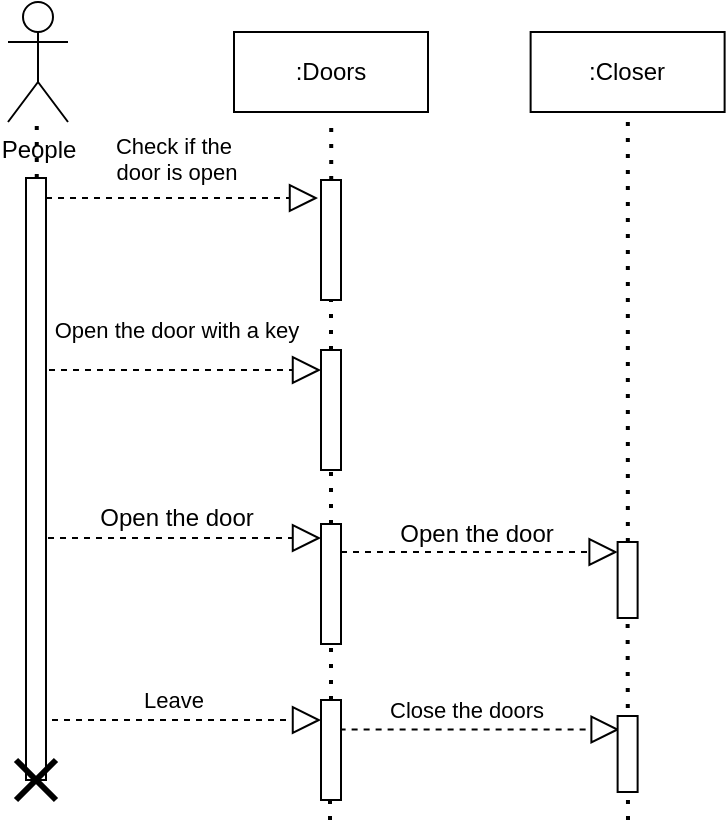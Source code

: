 <mxfile version="28.2.5">
  <diagram name="Сторінка-1" id="CaTmQQ8xhZLkYforlnvI">
    <mxGraphModel dx="601" dy="303" grid="1" gridSize="10" guides="1" tooltips="1" connect="1" arrows="1" fold="1" page="1" pageScale="1" pageWidth="827" pageHeight="1169" math="0" shadow="0">
      <root>
        <mxCell id="0" />
        <mxCell id="1" parent="0" />
        <mxCell id="Af8bjP7bX9r5NKepSkIC-50" value="" style="endArrow=block;dashed=1;endFill=0;endSize=12;html=1;rounded=0;" parent="1" edge="1">
          <mxGeometry width="160" relative="1" as="geometry">
            <mxPoint x="351.81" y="494.75" as="sourcePoint" />
            <mxPoint x="491.81" y="494.75" as="targetPoint" />
          </mxGeometry>
        </mxCell>
        <mxCell id="Af8bjP7bX9r5NKepSkIC-10" value="" style="endArrow=none;dashed=1;html=1;dashPattern=1 3;strokeWidth=2;rounded=0;" parent="1" source="Af8bjP7bX9r5NKepSkIC-2" edge="1">
          <mxGeometry width="50" height="50" relative="1" as="geometry">
            <mxPoint x="200" y="600" as="sourcePoint" />
            <mxPoint x="200.38" y="190" as="targetPoint" />
          </mxGeometry>
        </mxCell>
        <mxCell id="Af8bjP7bX9r5NKepSkIC-1" value="People" style="shape=umlActor;verticalLabelPosition=bottom;verticalAlign=top;html=1;" parent="1" vertex="1">
          <mxGeometry x="186" y="131" width="30" height="60" as="geometry" />
        </mxCell>
        <mxCell id="Af8bjP7bX9r5NKepSkIC-11" value=":Closer" style="rounded=0;whiteSpace=wrap;html=1;" parent="1" vertex="1">
          <mxGeometry x="447.31" y="146" width="97" height="40" as="geometry" />
        </mxCell>
        <mxCell id="Af8bjP7bX9r5NKepSkIC-12" value=":Doors" style="rounded=0;whiteSpace=wrap;html=1;" parent="1" vertex="1">
          <mxGeometry x="299" y="146" width="97" height="40" as="geometry" />
        </mxCell>
        <mxCell id="Af8bjP7bX9r5NKepSkIC-13" value="" style="endArrow=none;dashed=1;html=1;dashPattern=1 3;strokeWidth=2;rounded=0;" parent="1" source="Af8bjP7bX9r5NKepSkIC-3" edge="1">
          <mxGeometry width="50" height="50" relative="1" as="geometry">
            <mxPoint x="347.23" y="601" as="sourcePoint" />
            <mxPoint x="347.61" y="191" as="targetPoint" />
          </mxGeometry>
        </mxCell>
        <mxCell id="Af8bjP7bX9r5NKepSkIC-14" value="" style="endArrow=none;dashed=1;html=1;dashPattern=1 3;strokeWidth=2;rounded=0;" parent="1" source="Af8bjP7bX9r5NKepSkIC-27" edge="1">
          <mxGeometry width="50" height="50" relative="1" as="geometry">
            <mxPoint x="495.54" y="599" as="sourcePoint" />
            <mxPoint x="495.92" y="189" as="targetPoint" />
          </mxGeometry>
        </mxCell>
        <mxCell id="Af8bjP7bX9r5NKepSkIC-16" value="" style="endArrow=none;dashed=1;html=1;dashPattern=1 3;strokeWidth=2;rounded=0;" parent="1" source="Af8bjP7bX9r5NKepSkIC-19" target="Af8bjP7bX9r5NKepSkIC-3" edge="1">
          <mxGeometry width="50" height="50" relative="1" as="geometry">
            <mxPoint x="347.23" y="601" as="sourcePoint" />
            <mxPoint x="347.61" y="191" as="targetPoint" />
          </mxGeometry>
        </mxCell>
        <mxCell id="Af8bjP7bX9r5NKepSkIC-3" value="" style="html=1;points=[[0,0,0,0,5],[0,1,0,0,-5],[1,0,0,0,5],[1,1,0,0,-5]];perimeter=orthogonalPerimeter;outlineConnect=0;targetShapes=umlLifeline;portConstraint=eastwest;newEdgeStyle={&quot;curved&quot;:0,&quot;rounded&quot;:0};" parent="1" vertex="1">
          <mxGeometry x="342.5" y="220" width="10" height="60" as="geometry" />
        </mxCell>
        <mxCell id="Af8bjP7bX9r5NKepSkIC-17" value="" style="endArrow=none;dashed=1;html=1;dashPattern=1 3;strokeWidth=2;rounded=0;exitX=0.529;exitY=0.586;exitDx=0;exitDy=0;exitPerimeter=0;" parent="1" source="Af8bjP7bX9r5NKepSkIC-48" target="Af8bjP7bX9r5NKepSkIC-2" edge="1">
          <mxGeometry width="50" height="50" relative="1" as="geometry">
            <mxPoint x="200" y="530" as="sourcePoint" />
            <mxPoint x="200.38" y="190" as="targetPoint" />
          </mxGeometry>
        </mxCell>
        <mxCell id="Af8bjP7bX9r5NKepSkIC-2" value="" style="html=1;points=[[0,0,0,0,5],[0,1,0,0,-5],[1,0,0,0,5],[1,1,0,0,-5]];perimeter=orthogonalPerimeter;outlineConnect=0;targetShapes=umlLifeline;portConstraint=eastwest;newEdgeStyle={&quot;curved&quot;:0,&quot;rounded&quot;:0};" parent="1" vertex="1">
          <mxGeometry x="195" y="219" width="10" height="301" as="geometry" />
        </mxCell>
        <mxCell id="Af8bjP7bX9r5NKepSkIC-20" value="" style="endArrow=none;dashed=1;html=1;dashPattern=1 3;strokeWidth=2;rounded=0;" parent="1" source="Af8bjP7bX9r5NKepSkIC-24" target="Af8bjP7bX9r5NKepSkIC-19" edge="1">
          <mxGeometry width="50" height="50" relative="1" as="geometry">
            <mxPoint x="347.23" y="601" as="sourcePoint" />
            <mxPoint x="347" y="280" as="targetPoint" />
          </mxGeometry>
        </mxCell>
        <mxCell id="Af8bjP7bX9r5NKepSkIC-19" value="" style="html=1;points=[[0,0,0,0,5],[0,1,0,0,-5],[1,0,0,0,5],[1,1,0,0,-5]];perimeter=orthogonalPerimeter;outlineConnect=0;targetShapes=umlLifeline;portConstraint=eastwest;newEdgeStyle={&quot;curved&quot;:0,&quot;rounded&quot;:0};" parent="1" vertex="1">
          <mxGeometry x="342.5" y="305" width="10" height="60" as="geometry" />
        </mxCell>
        <mxCell id="Af8bjP7bX9r5NKepSkIC-25" value="" style="endArrow=none;dashed=1;html=1;dashPattern=1 3;strokeWidth=2;rounded=0;" parent="1" target="Af8bjP7bX9r5NKepSkIC-24" edge="1">
          <mxGeometry width="50" height="50" relative="1" as="geometry">
            <mxPoint x="347.5" y="480" as="sourcePoint" />
            <mxPoint x="347" y="365" as="targetPoint" />
          </mxGeometry>
        </mxCell>
        <mxCell id="Af8bjP7bX9r5NKepSkIC-24" value="" style="html=1;points=[[0,0,0,0,5],[0,1,0,0,-5],[1,0,0,0,5],[1,1,0,0,-5]];perimeter=orthogonalPerimeter;outlineConnect=0;targetShapes=umlLifeline;portConstraint=eastwest;newEdgeStyle={&quot;curved&quot;:0,&quot;rounded&quot;:0};" parent="1" vertex="1">
          <mxGeometry x="342.5" y="392" width="10" height="60" as="geometry" />
        </mxCell>
        <mxCell id="Af8bjP7bX9r5NKepSkIC-28" value="" style="endArrow=none;dashed=1;html=1;dashPattern=1 3;strokeWidth=2;rounded=0;" parent="1" edge="1">
          <mxGeometry width="50" height="50" relative="1" as="geometry">
            <mxPoint x="496" y="540" as="sourcePoint" />
            <mxPoint x="495.81" y="439.0" as="targetPoint" />
          </mxGeometry>
        </mxCell>
        <mxCell id="Af8bjP7bX9r5NKepSkIC-27" value="" style="html=1;points=[[0,0,0,0,5],[0,1,0,0,-5],[1,0,0,0,5],[1,1,0,0,-5]];perimeter=orthogonalPerimeter;outlineConnect=0;targetShapes=umlLifeline;portConstraint=eastwest;newEdgeStyle={&quot;curved&quot;:0,&quot;rounded&quot;:0};" parent="1" vertex="1">
          <mxGeometry x="490.81" y="401" width="10" height="38" as="geometry" />
        </mxCell>
        <mxCell id="Af8bjP7bX9r5NKepSkIC-35" value="" style="html=1;points=[[0,0,0,0,5],[0,1,0,0,-5],[1,0,0,0,5],[1,1,0,0,-5]];perimeter=orthogonalPerimeter;outlineConnect=0;targetShapes=umlLifeline;portConstraint=eastwest;newEdgeStyle={&quot;curved&quot;:0,&quot;rounded&quot;:0};" parent="1" vertex="1">
          <mxGeometry x="490.81" y="488" width="10" height="38" as="geometry" />
        </mxCell>
        <mxCell id="Af8bjP7bX9r5NKepSkIC-48" value="" style="shape=umlDestroy;whiteSpace=wrap;html=1;strokeWidth=3;targetShapes=umlLifeline;" parent="1" vertex="1">
          <mxGeometry x="190" y="510" width="20" height="20" as="geometry" />
        </mxCell>
        <mxCell id="Af8bjP7bX9r5NKepSkIC-52" value="" style="endArrow=none;dashed=1;html=1;dashPattern=1 3;strokeWidth=2;rounded=0;" parent="1" edge="1">
          <mxGeometry width="50" height="50" relative="1" as="geometry">
            <mxPoint x="347" y="540" as="sourcePoint" />
            <mxPoint x="347" y="520" as="targetPoint" />
          </mxGeometry>
        </mxCell>
        <mxCell id="Af8bjP7bX9r5NKepSkIC-51" value="" style="html=1;points=[[0,0,0,0,5],[0,1,0,0,-5],[1,0,0,0,5],[1,1,0,0,-5]];perimeter=orthogonalPerimeter;outlineConnect=0;targetShapes=umlLifeline;portConstraint=eastwest;newEdgeStyle={&quot;curved&quot;:0,&quot;rounded&quot;:0};" parent="1" vertex="1">
          <mxGeometry x="342.5" y="480" width="10" height="50" as="geometry" />
        </mxCell>
        <mxCell id="Af8bjP7bX9r5NKepSkIC-49" value="" style="endArrow=block;dashed=1;endFill=0;endSize=12;html=1;rounded=0;" parent="1" target="Af8bjP7bX9r5NKepSkIC-51" edge="1">
          <mxGeometry width="160" relative="1" as="geometry">
            <mxPoint x="208" y="490" as="sourcePoint" />
            <mxPoint x="342" y="672" as="targetPoint" />
          </mxGeometry>
        </mxCell>
        <mxCell id="qLW2_i5GgAvVmyDprGEl-1" value="&lt;span style=&quot;color: rgb(0, 0, 0); font-family: Helvetica; font-size: 11px; font-style: normal; font-variant-ligatures: normal; font-variant-caps: normal; font-weight: 400; letter-spacing: normal; orphans: 2; text-align: center; text-indent: 0px; text-transform: none; widows: 2; word-spacing: 0px; -webkit-text-stroke-width: 0px; white-space: nowrap; background-color: rgb(255, 255, 255); text-decoration-thickness: initial; text-decoration-style: initial; text-decoration-color: initial; float: none; display: inline !important;&quot;&gt;Leave&lt;/span&gt;" style="text;whiteSpace=wrap;html=1;" parent="1" vertex="1">
          <mxGeometry x="252" y="466" width="100" height="40" as="geometry" />
        </mxCell>
        <mxCell id="qLW2_i5GgAvVmyDprGEl-2" value="&lt;span style=&quot;color: rgb(0, 0, 0); font-family: Helvetica; font-size: 11px; font-style: normal; font-variant-ligatures: normal; font-variant-caps: normal; font-weight: 400; letter-spacing: normal; orphans: 2; text-align: center; text-indent: 0px; text-transform: none; widows: 2; word-spacing: 0px; -webkit-text-stroke-width: 0px; white-space: nowrap; background-color: rgb(255, 255, 255); text-decoration-thickness: initial; text-decoration-style: initial; text-decoration-color: initial; float: none; display: inline !important;&quot;&gt;Close the doors&lt;/span&gt;" style="text;whiteSpace=wrap;html=1;" parent="1" vertex="1">
          <mxGeometry x="375" y="471" width="100" height="40" as="geometry" />
        </mxCell>
        <mxCell id="SZEoDFJ_tMcmfgRJaTC_-2" value="" style="endArrow=block;dashed=1;endFill=0;endSize=12;html=1;rounded=0;" edge="1" parent="1" target="Af8bjP7bX9r5NKepSkIC-24">
          <mxGeometry width="160" relative="1" as="geometry">
            <mxPoint x="206" y="399" as="sourcePoint" />
            <mxPoint x="340" y="400" as="targetPoint" />
          </mxGeometry>
        </mxCell>
        <mxCell id="SZEoDFJ_tMcmfgRJaTC_-3" value="Open the door" style="text;html=1;align=center;verticalAlign=middle;resizable=0;points=[];autosize=1;strokeColor=none;fillColor=none;" vertex="1" parent="1">
          <mxGeometry x="220" y="374" width="100" height="30" as="geometry" />
        </mxCell>
        <mxCell id="SZEoDFJ_tMcmfgRJaTC_-4" value="" style="endArrow=block;dashed=1;endFill=0;endSize=12;html=1;rounded=0;entryX=0;entryY=0;entryDx=0;entryDy=5;entryPerimeter=0;" edge="1" parent="1" target="Af8bjP7bX9r5NKepSkIC-27">
          <mxGeometry width="160" relative="1" as="geometry">
            <mxPoint x="352.5" y="406" as="sourcePoint" />
            <mxPoint x="490" y="410" as="targetPoint" />
          </mxGeometry>
        </mxCell>
        <mxCell id="SZEoDFJ_tMcmfgRJaTC_-5" value="Open the door" style="text;html=1;align=center;verticalAlign=middle;resizable=0;points=[];autosize=1;strokeColor=none;fillColor=none;" vertex="1" parent="1">
          <mxGeometry x="370" y="382" width="100" height="30" as="geometry" />
        </mxCell>
        <mxCell id="SZEoDFJ_tMcmfgRJaTC_-6" value="&lt;span style=&quot;font-size: 11px; background-color: rgb(255, 255, 255);&quot;&gt;Open the door with a key&lt;/span&gt;" style="text;html=1;align=center;verticalAlign=middle;resizable=0;points=[];autosize=1;strokeColor=none;fillColor=none;" vertex="1" parent="1">
          <mxGeometry x="195" y="280" width="150" height="30" as="geometry" />
        </mxCell>
        <mxCell id="SZEoDFJ_tMcmfgRJaTC_-7" value="&lt;span style=&quot;font-size: 11px; background-color: rgb(255, 255, 255);&quot;&gt;Check if the&amp;nbsp;&lt;/span&gt;&lt;div style=&quot;font-size: 11px;&quot;&gt;door is open&lt;/div&gt;" style="text;html=1;align=center;verticalAlign=middle;resizable=0;points=[];autosize=1;strokeColor=none;fillColor=none;" vertex="1" parent="1">
          <mxGeometry x="230" y="189" width="80" height="40" as="geometry" />
        </mxCell>
        <mxCell id="SZEoDFJ_tMcmfgRJaTC_-9" value="" style="endArrow=block;dashed=1;endFill=0;endSize=12;html=1;rounded=0;" edge="1" parent="1">
          <mxGeometry width="160" relative="1" as="geometry">
            <mxPoint x="206.5" y="315" as="sourcePoint" />
            <mxPoint x="342.5" y="315" as="targetPoint" />
          </mxGeometry>
        </mxCell>
        <mxCell id="SZEoDFJ_tMcmfgRJaTC_-10" value="" style="endArrow=block;dashed=1;endFill=0;endSize=12;html=1;rounded=0;" edge="1" parent="1">
          <mxGeometry width="160" relative="1" as="geometry">
            <mxPoint x="205" y="229" as="sourcePoint" />
            <mxPoint x="341" y="229" as="targetPoint" />
          </mxGeometry>
        </mxCell>
      </root>
    </mxGraphModel>
  </diagram>
</mxfile>
